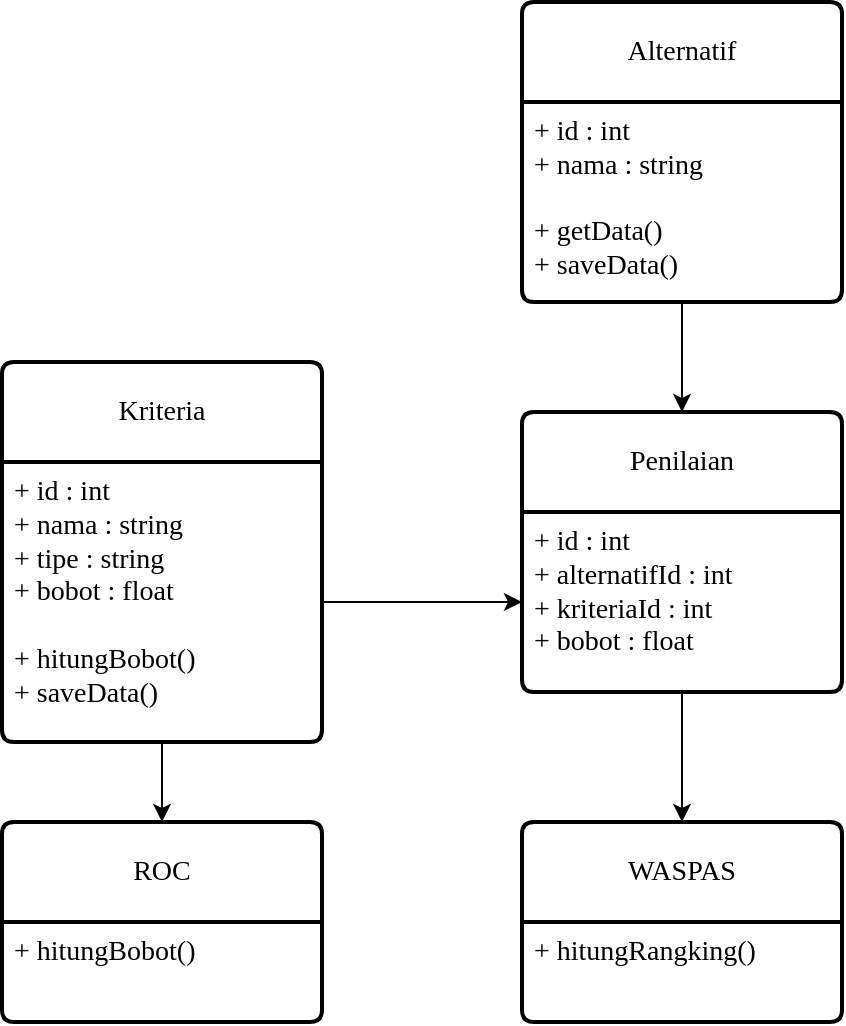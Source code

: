 <mxfile version="27.1.5">
  <diagram name="Page-1" id="b5b7bab2-c9e2-2cf4-8b2a-24fd1a2a6d21">
    <mxGraphModel dx="1205" dy="689" grid="1" gridSize="10" guides="1" tooltips="1" connect="1" arrows="1" fold="1" page="1" pageScale="1" pageWidth="827" pageHeight="1169" background="none" math="0" shadow="0">
      <root>
        <mxCell id="0" />
        <mxCell id="1" parent="0" />
        <mxCell id="OwXfaqXqaOUbmEDGaeBA-45" value="Kriteria" style="swimlane;childLayout=stackLayout;horizontal=1;startSize=50;horizontalStack=0;rounded=1;fontSize=14;fontStyle=0;strokeWidth=2;resizeParent=0;resizeLast=1;shadow=0;dashed=0;align=center;arcSize=4;whiteSpace=wrap;html=1;fontFamily=Times New Roman;" parent="1" vertex="1">
          <mxGeometry x="700" y="260" width="160" height="190" as="geometry" />
        </mxCell>
        <mxCell id="OwXfaqXqaOUbmEDGaeBA-46" value="+ id : int&lt;br&gt;+ nama : string&lt;br&gt;+ tipe : string&lt;div&gt;+ bobot : float&lt;br&gt;&lt;div&gt;&lt;br&gt;&lt;/div&gt;&lt;div&gt;+ hitungBobot()&lt;/div&gt;&lt;div&gt;+ saveData()&lt;/div&gt;&lt;/div&gt;" style="align=left;strokeColor=none;fillColor=none;spacingLeft=4;spacingRight=4;fontSize=14;verticalAlign=top;resizable=0;rotatable=0;part=1;html=1;whiteSpace=wrap;fontFamily=Times New Roman;" parent="OwXfaqXqaOUbmEDGaeBA-45" vertex="1">
          <mxGeometry y="50" width="160" height="140" as="geometry" />
        </mxCell>
        <mxCell id="OwXfaqXqaOUbmEDGaeBA-78" value="Alternatif" style="swimlane;childLayout=stackLayout;horizontal=1;startSize=50;horizontalStack=0;rounded=1;fontSize=14;fontStyle=0;strokeWidth=2;resizeParent=0;resizeLast=1;shadow=0;dashed=0;align=center;arcSize=4;whiteSpace=wrap;html=1;fontFamily=Times New Roman;" parent="1" vertex="1">
          <mxGeometry x="960" y="80" width="160" height="150" as="geometry" />
        </mxCell>
        <mxCell id="OwXfaqXqaOUbmEDGaeBA-79" value="+ id : int&lt;br&gt;+ nama : string&lt;div&gt;&lt;br&gt;&lt;/div&gt;&lt;div&gt;+ getData()&lt;/div&gt;&lt;div&gt;+ saveData()&lt;/div&gt;" style="align=left;strokeColor=none;fillColor=none;spacingLeft=4;spacingRight=4;fontSize=14;verticalAlign=top;resizable=0;rotatable=0;part=1;html=1;whiteSpace=wrap;fontFamily=Times New Roman;" parent="OwXfaqXqaOUbmEDGaeBA-78" vertex="1">
          <mxGeometry y="50" width="160" height="100" as="geometry" />
        </mxCell>
        <mxCell id="OwXfaqXqaOUbmEDGaeBA-80" value="ROC" style="swimlane;childLayout=stackLayout;horizontal=1;startSize=50;horizontalStack=0;rounded=1;fontSize=14;fontStyle=0;strokeWidth=2;resizeParent=0;resizeLast=1;shadow=0;dashed=0;align=center;arcSize=4;whiteSpace=wrap;html=1;fontFamily=Times New Roman;" parent="1" vertex="1">
          <mxGeometry x="700" y="490" width="160" height="100" as="geometry" />
        </mxCell>
        <mxCell id="OwXfaqXqaOUbmEDGaeBA-81" value="+ hitungBobot()" style="align=left;strokeColor=none;fillColor=none;spacingLeft=4;spacingRight=4;fontSize=14;verticalAlign=top;resizable=0;rotatable=0;part=1;html=1;whiteSpace=wrap;fontFamily=Times New Roman;" parent="OwXfaqXqaOUbmEDGaeBA-80" vertex="1">
          <mxGeometry y="50" width="160" height="50" as="geometry" />
        </mxCell>
        <mxCell id="OwXfaqXqaOUbmEDGaeBA-82" value="WASPAS" style="swimlane;childLayout=stackLayout;horizontal=1;startSize=50;horizontalStack=0;rounded=1;fontSize=14;fontStyle=0;strokeWidth=2;resizeParent=0;resizeLast=1;shadow=0;dashed=0;align=center;arcSize=4;whiteSpace=wrap;html=1;fontFamily=Times New Roman;" parent="1" vertex="1">
          <mxGeometry x="960" y="490" width="160" height="100" as="geometry" />
        </mxCell>
        <mxCell id="OwXfaqXqaOUbmEDGaeBA-83" value="+ hitungRangking()" style="align=left;strokeColor=none;fillColor=none;spacingLeft=4;spacingRight=4;fontSize=14;verticalAlign=top;resizable=0;rotatable=0;part=1;html=1;whiteSpace=wrap;fontFamily=Times New Roman;" parent="OwXfaqXqaOUbmEDGaeBA-82" vertex="1">
          <mxGeometry y="50" width="160" height="50" as="geometry" />
        </mxCell>
        <mxCell id="u1b7O-U8P6rgNQdAM5RY-1" value="Penilaian" style="swimlane;childLayout=stackLayout;horizontal=1;startSize=50;horizontalStack=0;rounded=1;fontSize=14;fontStyle=0;strokeWidth=2;resizeParent=0;resizeLast=1;shadow=0;dashed=0;align=center;arcSize=4;whiteSpace=wrap;html=1;fontFamily=Times New Roman;" vertex="1" parent="1">
          <mxGeometry x="960" y="285" width="160" height="140" as="geometry" />
        </mxCell>
        <mxCell id="u1b7O-U8P6rgNQdAM5RY-2" value="+ id : int&lt;br&gt;+ alternatifId : int&lt;br&gt;+ kriteriaId : int&lt;div&gt;+ bobot : float&lt;/div&gt;" style="align=left;strokeColor=none;fillColor=none;spacingLeft=4;spacingRight=4;fontSize=14;verticalAlign=top;resizable=0;rotatable=0;part=1;html=1;whiteSpace=wrap;fontFamily=Times New Roman;" vertex="1" parent="u1b7O-U8P6rgNQdAM5RY-1">
          <mxGeometry y="50" width="160" height="90" as="geometry" />
        </mxCell>
        <mxCell id="u1b7O-U8P6rgNQdAM5RY-5" style="edgeStyle=orthogonalEdgeStyle;rounded=0;orthogonalLoop=1;jettySize=auto;html=1;entryX=0.5;entryY=0;entryDx=0;entryDy=0;" edge="1" parent="1" source="OwXfaqXqaOUbmEDGaeBA-46" target="OwXfaqXqaOUbmEDGaeBA-80">
          <mxGeometry relative="1" as="geometry" />
        </mxCell>
        <mxCell id="u1b7O-U8P6rgNQdAM5RY-7" style="edgeStyle=orthogonalEdgeStyle;rounded=0;orthogonalLoop=1;jettySize=auto;html=1;entryX=0;entryY=0.5;entryDx=0;entryDy=0;" edge="1" parent="1" source="OwXfaqXqaOUbmEDGaeBA-46" target="u1b7O-U8P6rgNQdAM5RY-2">
          <mxGeometry relative="1" as="geometry" />
        </mxCell>
        <mxCell id="u1b7O-U8P6rgNQdAM5RY-8" style="edgeStyle=orthogonalEdgeStyle;rounded=0;orthogonalLoop=1;jettySize=auto;html=1;entryX=0.5;entryY=0;entryDx=0;entryDy=0;" edge="1" parent="1" source="u1b7O-U8P6rgNQdAM5RY-2" target="OwXfaqXqaOUbmEDGaeBA-82">
          <mxGeometry relative="1" as="geometry" />
        </mxCell>
        <mxCell id="u1b7O-U8P6rgNQdAM5RY-9" style="edgeStyle=orthogonalEdgeStyle;rounded=0;orthogonalLoop=1;jettySize=auto;html=1;entryX=0.5;entryY=0;entryDx=0;entryDy=0;" edge="1" parent="1" source="OwXfaqXqaOUbmEDGaeBA-79" target="u1b7O-U8P6rgNQdAM5RY-1">
          <mxGeometry relative="1" as="geometry" />
        </mxCell>
      </root>
    </mxGraphModel>
  </diagram>
</mxfile>
